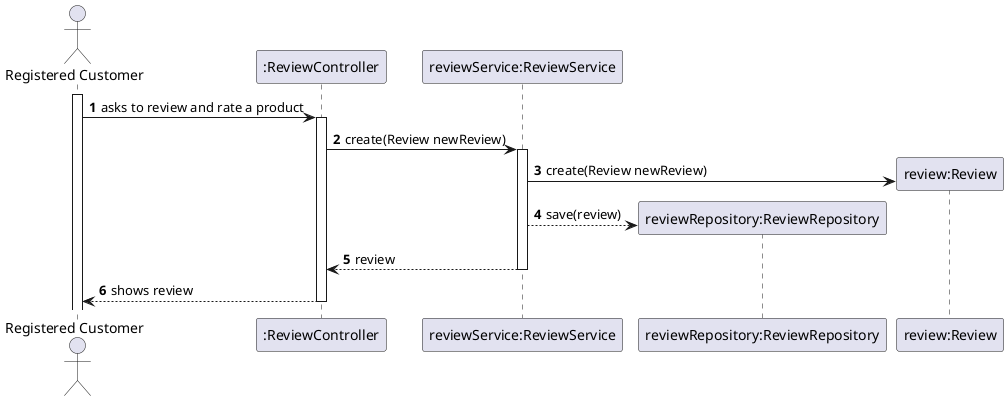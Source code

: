 @startuml
'https://plantuml.com/sequence-diagram

autoactivate on
autonumber

actor "Registered Customer" as User
participant ":ReviewController" as Ctrl
participant "reviewService:ReviewService" as Service
participant "reviewRepository:ReviewRepository" as Repo
participant "review:Review" as Review

activate User

User -> Ctrl: asks to review and rate a product
Ctrl -> Service: create(Review newReview)
Service -> Review**: create(Review newReview)
Service --> Repo**: save(review)
Service --> Ctrl: review
Ctrl --> User: shows review

@enduml

